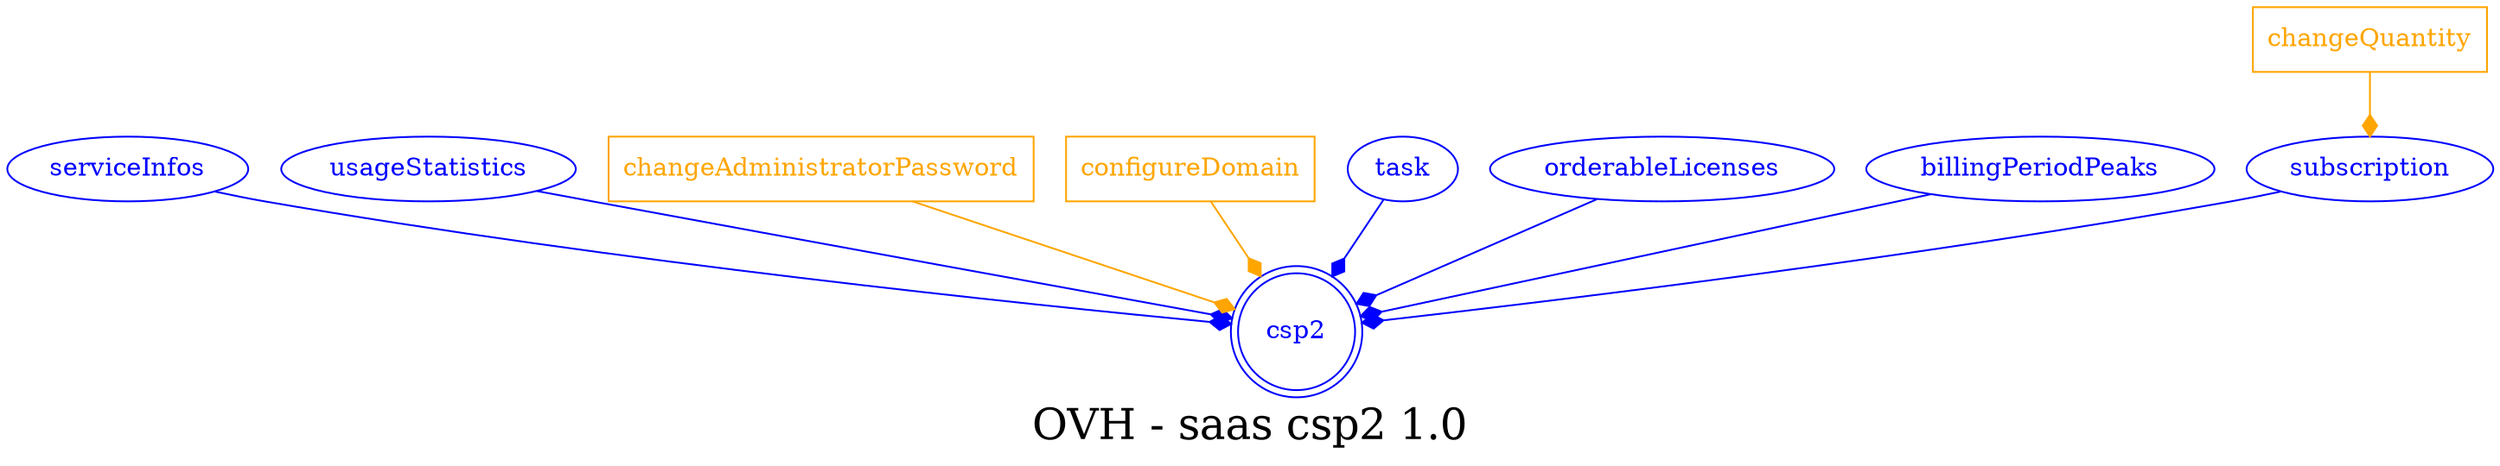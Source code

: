 digraph LexiconGraph {
graph[label="OVH - saas csp2 1.0", fontsize=24]
splines=true
"csp2" [color=blue, fontcolor=blue, shape=doublecircle]
"serviceInfos" -> "csp2" [color=blue, fontcolor=blue, arrowhead=diamond, arrowtail=none]
"serviceInfos" [color=blue, fontcolor=blue, shape=ellipse]
"usageStatistics" -> "csp2" [color=blue, fontcolor=blue, arrowhead=diamond, arrowtail=none]
"usageStatistics" [color=blue, fontcolor=blue, shape=ellipse]
"changeAdministratorPassword" [color=orange, fontcolor=orange, shape=box]
"changeAdministratorPassword" -> "csp2" [color=orange, fontcolor=orange, arrowhead=diamond, arrowtail=none]
"configureDomain" [color=orange, fontcolor=orange, shape=box]
"configureDomain" -> "csp2" [color=orange, fontcolor=orange, arrowhead=diamond, arrowtail=none]
"task" -> "csp2" [color=blue, fontcolor=blue, arrowhead=diamond, arrowtail=none]
"task" [color=blue, fontcolor=blue, shape=ellipse]
"orderableLicenses" -> "csp2" [color=blue, fontcolor=blue, arrowhead=diamond, arrowtail=none]
"orderableLicenses" [color=blue, fontcolor=blue, shape=ellipse]
"billingPeriodPeaks" -> "csp2" [color=blue, fontcolor=blue, arrowhead=diamond, arrowtail=none]
"billingPeriodPeaks" [color=blue, fontcolor=blue, shape=ellipse]
"subscription" -> "csp2" [color=blue, fontcolor=blue, arrowhead=diamond, arrowtail=none]
"subscription" [color=blue, fontcolor=blue, shape=ellipse]
"changeQuantity" [color=orange, fontcolor=orange, shape=box]
"changeQuantity" -> "subscription" [color=orange, fontcolor=orange, arrowhead=diamond, arrowtail=none]
}

